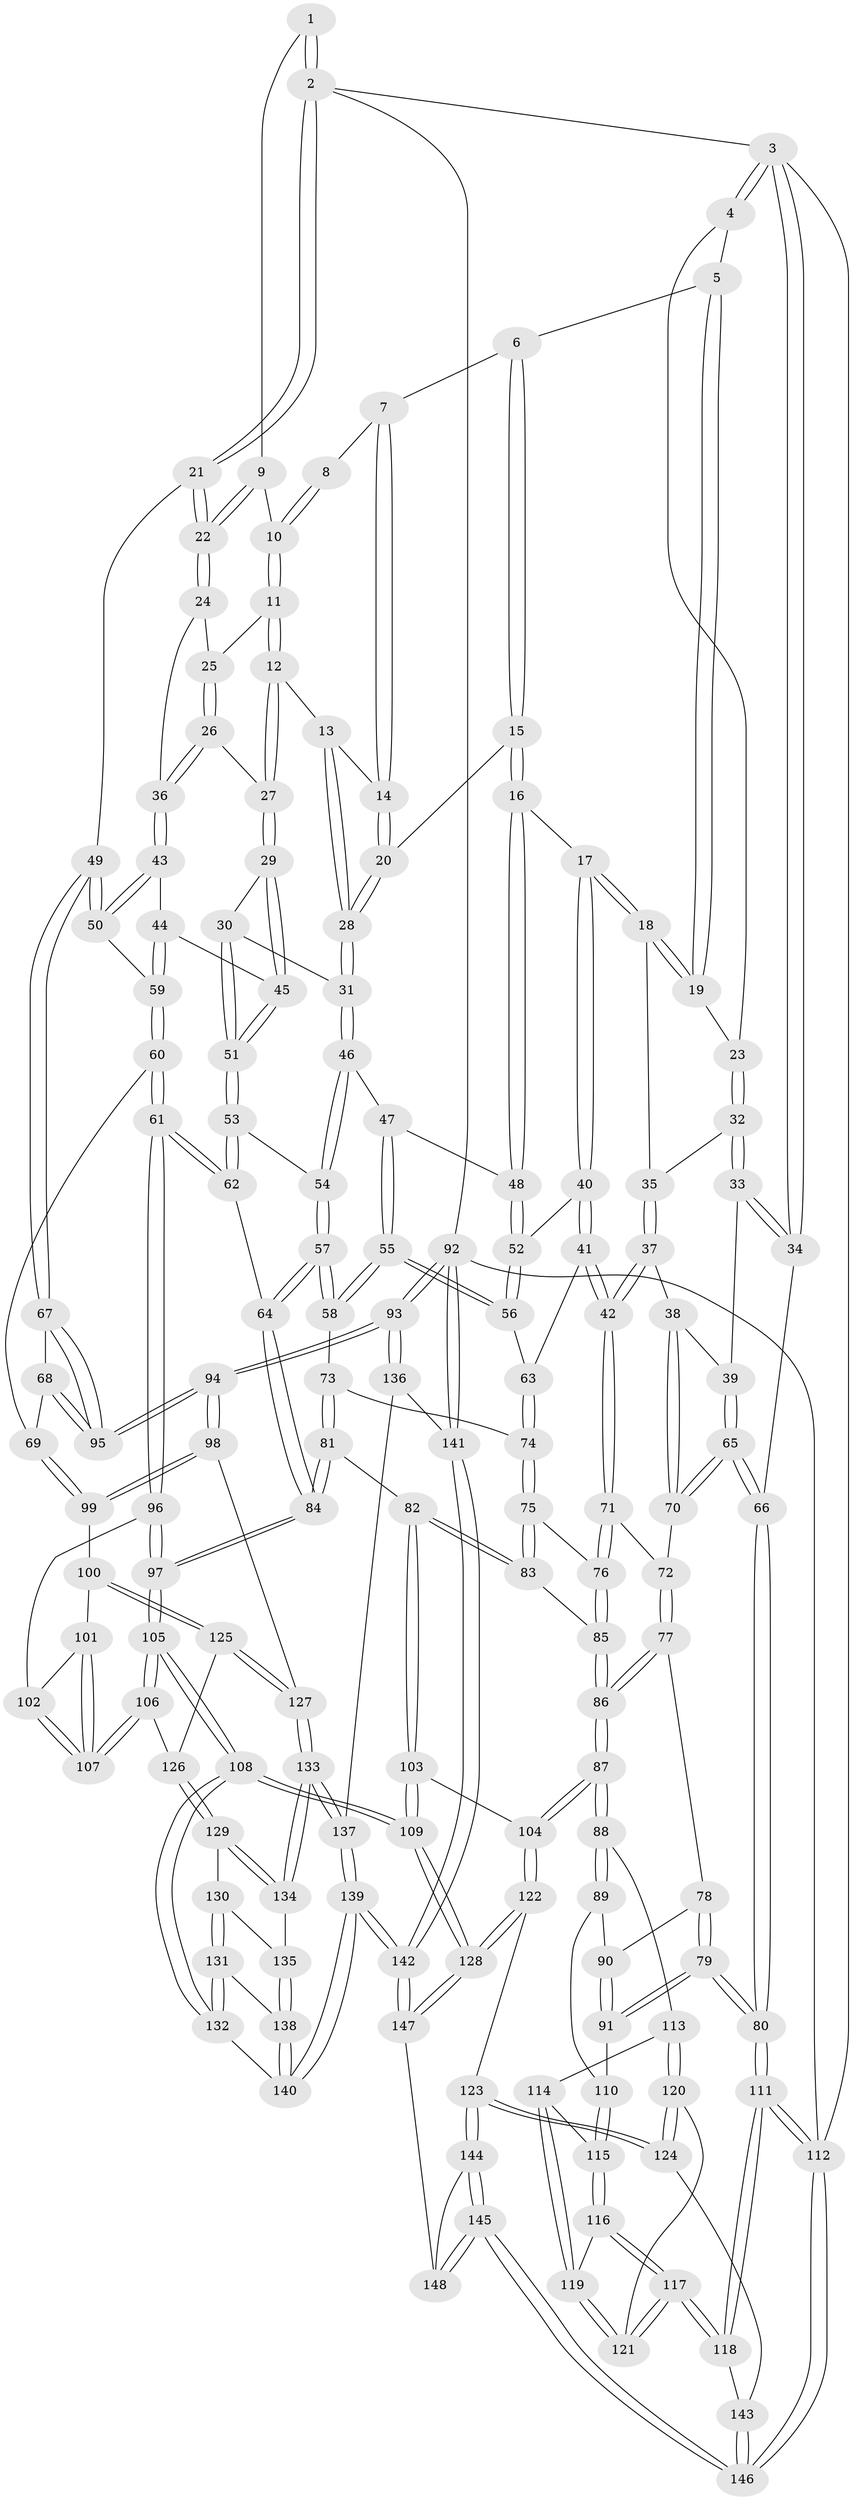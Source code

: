 // Generated by graph-tools (version 1.1) at 2025/27/03/09/25 03:27:14]
// undirected, 148 vertices, 367 edges
graph export_dot {
graph [start="1"]
  node [color=gray90,style=filled];
  1 [pos="+0.9433333434972008+0"];
  2 [pos="+1+0"];
  3 [pos="+0+0"];
  4 [pos="+0+0"];
  5 [pos="+0.2226734329828772+0"];
  6 [pos="+0.4818248305837678+0"];
  7 [pos="+0.6055526347019108+0"];
  8 [pos="+0.8262440612257513+0"];
  9 [pos="+0.9384313062148225+0.0635952282986715"];
  10 [pos="+0.8567563829458376+0.08118716817338989"];
  11 [pos="+0.8564334993020706+0.0815370272602018"];
  12 [pos="+0.8133612146120655+0.10771297283239331"];
  13 [pos="+0.7133104889449613+0.0693906858767207"];
  14 [pos="+0.6609981899461546+0"];
  15 [pos="+0.45062967949504473+0.15972099580010005"];
  16 [pos="+0.44394133253607354+0.16803215111787337"];
  17 [pos="+0.4020234822523635+0.18711850160107776"];
  18 [pos="+0.299692651387412+0.14185234026457"];
  19 [pos="+0.2849809722058481+0.10811725958036524"];
  20 [pos="+0.565564803731732+0.17040007877195096"];
  21 [pos="+1+0.1477541121196101"];
  22 [pos="+1+0.13397428147224236"];
  23 [pos="+0.12530863162567593+0.11152164913147318"];
  24 [pos="+0.9602397199710083+0.18284054545646958"];
  25 [pos="+0.9020575254665187+0.13726738280679612"];
  26 [pos="+0.8833020621979835+0.22721003131567352"];
  27 [pos="+0.818590231938239+0.21036122504471896"];
  28 [pos="+0.6525030701035+0.21287158081390592"];
  29 [pos="+0.800049668095666+0.22852961092178475"];
  30 [pos="+0.6749268872667316+0.224899535356631"];
  31 [pos="+0.6562135569237542+0.22162859569118887"];
  32 [pos="+0.1267021542319339+0.12818265480492244"];
  33 [pos="+0.07721948621017989+0.20446773261374535"];
  34 [pos="+0+0.2204661244528322"];
  35 [pos="+0.21518070680578444+0.19322190151670096"];
  36 [pos="+0.8959646500084452+0.23174404546376792"];
  37 [pos="+0.21174351700727334+0.3427121102799499"];
  38 [pos="+0.2099991018283894+0.34245604760457227"];
  39 [pos="+0.1363844651830619+0.32805943769664864"];
  40 [pos="+0.3431986000211658+0.30372883437566206"];
  41 [pos="+0.2765064138579549+0.37911360418192713"];
  42 [pos="+0.26765288084474403+0.38200854381644855"];
  43 [pos="+0.9223120906123117+0.29367723009440405"];
  44 [pos="+0.7980106198343461+0.3250622089764498"];
  45 [pos="+0.7969296785129245+0.3249836895725574"];
  46 [pos="+0.6403512975961262+0.26924508168830813"];
  47 [pos="+0.5759916980251019+0.30195338272144"];
  48 [pos="+0.49782638833585824+0.2651741013553342"];
  49 [pos="+1+0.36080978084334114"];
  50 [pos="+0.9778182740426444+0.354975938718503"];
  51 [pos="+0.776504458995823+0.35198789000002273"];
  52 [pos="+0.47948633183390865+0.34468083171527547"];
  53 [pos="+0.7735050872285096+0.3576575642811967"];
  54 [pos="+0.6730650217692414+0.34241455838668744"];
  55 [pos="+0.5436209611195002+0.42165921857594696"];
  56 [pos="+0.49216480106072985+0.3768004599741757"];
  57 [pos="+0.6091874875272203+0.4652014221058781"];
  58 [pos="+0.5523836540794513+0.44374226601919153"];
  59 [pos="+0.9386152517036459+0.3806975442870428"];
  60 [pos="+0.8118274449600286+0.5215246420273066"];
  61 [pos="+0.8114217990750636+0.5214834551613949"];
  62 [pos="+0.8016586580595352+0.5154999116065683"];
  63 [pos="+0.33831576409450725+0.4056292202948525"];
  64 [pos="+0.6499916275184339+0.5095704977056927"];
  65 [pos="+0+0.4518377877199973"];
  66 [pos="+0+0.45542067084715787"];
  67 [pos="+1+0.39602923219071523"];
  68 [pos="+0.8787683325863298+0.5315700226961708"];
  69 [pos="+0.8163765895229793+0.5244662817573538"];
  70 [pos="+0.07845255157168292+0.47753763943796773"];
  71 [pos="+0.25688724473533014+0.4262028181660438"];
  72 [pos="+0.13950245841762313+0.4921159574390023"];
  73 [pos="+0.5036801467108112+0.47460756598959014"];
  74 [pos="+0.4276061238239055+0.47651432562278134"];
  75 [pos="+0.4047545070225668+0.5330391323790279"];
  76 [pos="+0.27384791025117106+0.5523363344806297"];
  77 [pos="+0.13319810137946644+0.5360654279968272"];
  78 [pos="+0.10830985336153501+0.5655705831377729"];
  79 [pos="+0+0.550432640346508"];
  80 [pos="+0+0.5312960583735938"];
  81 [pos="+0.47547599928544154+0.6239091254844672"];
  82 [pos="+0.45311704033972516+0.6264918033131989"];
  83 [pos="+0.4394614201882331+0.6115338797006653"];
  84 [pos="+0.5800612839945506+0.6665667468152587"];
  85 [pos="+0.27283021929399015+0.5587011926168867"];
  86 [pos="+0.2551001069560282+0.6031084047457841"];
  87 [pos="+0.2433846596728319+0.6580189985595823"];
  88 [pos="+0.20672968868621938+0.6619912895363054"];
  89 [pos="+0.16992058073221258+0.6411539167733082"];
  90 [pos="+0.14320411756961954+0.6158317871948795"];
  91 [pos="+0+0.6148836923497086"];
  92 [pos="+1+1"];
  93 [pos="+1+1"];
  94 [pos="+1+0.7304454882730663"];
  95 [pos="+1+0.7088600567845503"];
  96 [pos="+0.7770797640821273+0.6054401000678841"];
  97 [pos="+0.5901982950994309+0.6928589567787358"];
  98 [pos="+1+0.7402046265547743"];
  99 [pos="+0.9054900315415498+0.6915692999222102"];
  100 [pos="+0.8366694029743051+0.7242931019786957"];
  101 [pos="+0.8332627004809326+0.7234721349294437"];
  102 [pos="+0.7704397217162274+0.6381049770839751"];
  103 [pos="+0.3847779435124787+0.6955349234653307"];
  104 [pos="+0.28328285055788216+0.7080463128938486"];
  105 [pos="+0.609189213409948+0.77023622659966"];
  106 [pos="+0.7121920254560663+0.7450696856371342"];
  107 [pos="+0.7192495657269152+0.7387429083607199"];
  108 [pos="+0.5644841143275323+0.8823773532293997"];
  109 [pos="+0.5514842806852213+0.9001321437197014"];
  110 [pos="+0.004248240656187057+0.6478473841345017"];
  111 [pos="+0+0.9948498491306679"];
  112 [pos="+0+1"];
  113 [pos="+0.16885151432172127+0.6895571808542273"];
  114 [pos="+0.1219127444093247+0.7126752982233632"];
  115 [pos="+0.05154412796889028+0.7038470593200327"];
  116 [pos="+0.03983966564984862+0.7727006686521989"];
  117 [pos="+0+0.9015995712098446"];
  118 [pos="+0+0.9131605784446765"];
  119 [pos="+0.1084487995769981+0.8069405565972284"];
  120 [pos="+0.14813526692982007+0.8487311161166964"];
  121 [pos="+0.12039892407624833+0.8269710567065212"];
  122 [pos="+0.27635935225928104+0.8171867109113596"];
  123 [pos="+0.23492937099222386+0.8595639775409795"];
  124 [pos="+0.16429303473838505+0.8660809136495633"];
  125 [pos="+0.8291770462696949+0.7864292366181134"];
  126 [pos="+0.7911476525165564+0.8039626732949969"];
  127 [pos="+0.9013799925934269+0.8231937885871075"];
  128 [pos="+0.5415367285861336+0.92569574098993"];
  129 [pos="+0.7911953492756697+0.8075994565336919"];
  130 [pos="+0.7690138781470961+0.8458273532752997"];
  131 [pos="+0.7360491517437195+0.8739319194834076"];
  132 [pos="+0.7292517602370611+0.8761268173764933"];
  133 [pos="+0.8855179245068275+0.8647790829855915"];
  134 [pos="+0.8291861495024465+0.8610129219161504"];
  135 [pos="+0.811469884035497+0.8742357695527156"];
  136 [pos="+0.8867037444111351+0.8669508464272013"];
  137 [pos="+0.8856765510456351+0.8655491787015865"];
  138 [pos="+0.8001870285318655+0.8906518814991883"];
  139 [pos="+0.8107967256919449+0.9636086937741807"];
  140 [pos="+0.8100965322867963+0.9617246901545966"];
  141 [pos="+0.9538564711826899+1"];
  142 [pos="+0.7954915331861514+1"];
  143 [pos="+0.15346603835570802+0.8803145357496689"];
  144 [pos="+0.23713757723675793+0.8668923369179715"];
  145 [pos="+0.21667314341223703+1"];
  146 [pos="+0+1"];
  147 [pos="+0.5396149042160492+1"];
  148 [pos="+0.49947417086688417+1"];
  1 -- 2;
  1 -- 2;
  1 -- 9;
  2 -- 3;
  2 -- 21;
  2 -- 21;
  2 -- 92;
  3 -- 4;
  3 -- 4;
  3 -- 34;
  3 -- 34;
  3 -- 112;
  4 -- 5;
  4 -- 23;
  5 -- 6;
  5 -- 19;
  5 -- 19;
  6 -- 7;
  6 -- 15;
  6 -- 15;
  7 -- 8;
  7 -- 14;
  7 -- 14;
  8 -- 10;
  8 -- 10;
  9 -- 10;
  9 -- 22;
  9 -- 22;
  10 -- 11;
  10 -- 11;
  11 -- 12;
  11 -- 12;
  11 -- 25;
  12 -- 13;
  12 -- 27;
  12 -- 27;
  13 -- 14;
  13 -- 28;
  13 -- 28;
  14 -- 20;
  14 -- 20;
  15 -- 16;
  15 -- 16;
  15 -- 20;
  16 -- 17;
  16 -- 48;
  16 -- 48;
  17 -- 18;
  17 -- 18;
  17 -- 40;
  17 -- 40;
  18 -- 19;
  18 -- 19;
  18 -- 35;
  19 -- 23;
  20 -- 28;
  20 -- 28;
  21 -- 22;
  21 -- 22;
  21 -- 49;
  22 -- 24;
  22 -- 24;
  23 -- 32;
  23 -- 32;
  24 -- 25;
  24 -- 36;
  25 -- 26;
  25 -- 26;
  26 -- 27;
  26 -- 36;
  26 -- 36;
  27 -- 29;
  27 -- 29;
  28 -- 31;
  28 -- 31;
  29 -- 30;
  29 -- 45;
  29 -- 45;
  30 -- 31;
  30 -- 51;
  30 -- 51;
  31 -- 46;
  31 -- 46;
  32 -- 33;
  32 -- 33;
  32 -- 35;
  33 -- 34;
  33 -- 34;
  33 -- 39;
  34 -- 66;
  35 -- 37;
  35 -- 37;
  36 -- 43;
  36 -- 43;
  37 -- 38;
  37 -- 42;
  37 -- 42;
  38 -- 39;
  38 -- 70;
  38 -- 70;
  39 -- 65;
  39 -- 65;
  40 -- 41;
  40 -- 41;
  40 -- 52;
  41 -- 42;
  41 -- 42;
  41 -- 63;
  42 -- 71;
  42 -- 71;
  43 -- 44;
  43 -- 50;
  43 -- 50;
  44 -- 45;
  44 -- 59;
  44 -- 59;
  45 -- 51;
  45 -- 51;
  46 -- 47;
  46 -- 54;
  46 -- 54;
  47 -- 48;
  47 -- 55;
  47 -- 55;
  48 -- 52;
  48 -- 52;
  49 -- 50;
  49 -- 50;
  49 -- 67;
  49 -- 67;
  50 -- 59;
  51 -- 53;
  51 -- 53;
  52 -- 56;
  52 -- 56;
  53 -- 54;
  53 -- 62;
  53 -- 62;
  54 -- 57;
  54 -- 57;
  55 -- 56;
  55 -- 56;
  55 -- 58;
  55 -- 58;
  56 -- 63;
  57 -- 58;
  57 -- 58;
  57 -- 64;
  57 -- 64;
  58 -- 73;
  59 -- 60;
  59 -- 60;
  60 -- 61;
  60 -- 61;
  60 -- 69;
  61 -- 62;
  61 -- 62;
  61 -- 96;
  61 -- 96;
  62 -- 64;
  63 -- 74;
  63 -- 74;
  64 -- 84;
  64 -- 84;
  65 -- 66;
  65 -- 66;
  65 -- 70;
  65 -- 70;
  66 -- 80;
  66 -- 80;
  67 -- 68;
  67 -- 95;
  67 -- 95;
  68 -- 69;
  68 -- 95;
  68 -- 95;
  69 -- 99;
  69 -- 99;
  70 -- 72;
  71 -- 72;
  71 -- 76;
  71 -- 76;
  72 -- 77;
  72 -- 77;
  73 -- 74;
  73 -- 81;
  73 -- 81;
  74 -- 75;
  74 -- 75;
  75 -- 76;
  75 -- 83;
  75 -- 83;
  76 -- 85;
  76 -- 85;
  77 -- 78;
  77 -- 86;
  77 -- 86;
  78 -- 79;
  78 -- 79;
  78 -- 90;
  79 -- 80;
  79 -- 80;
  79 -- 91;
  79 -- 91;
  80 -- 111;
  80 -- 111;
  81 -- 82;
  81 -- 84;
  81 -- 84;
  82 -- 83;
  82 -- 83;
  82 -- 103;
  82 -- 103;
  83 -- 85;
  84 -- 97;
  84 -- 97;
  85 -- 86;
  85 -- 86;
  86 -- 87;
  86 -- 87;
  87 -- 88;
  87 -- 88;
  87 -- 104;
  87 -- 104;
  88 -- 89;
  88 -- 89;
  88 -- 113;
  89 -- 90;
  89 -- 110;
  90 -- 91;
  90 -- 91;
  91 -- 110;
  92 -- 93;
  92 -- 93;
  92 -- 141;
  92 -- 141;
  92 -- 112;
  93 -- 94;
  93 -- 94;
  93 -- 136;
  93 -- 136;
  94 -- 95;
  94 -- 95;
  94 -- 98;
  94 -- 98;
  96 -- 97;
  96 -- 97;
  96 -- 102;
  97 -- 105;
  97 -- 105;
  98 -- 99;
  98 -- 99;
  98 -- 127;
  99 -- 100;
  100 -- 101;
  100 -- 125;
  100 -- 125;
  101 -- 102;
  101 -- 107;
  101 -- 107;
  102 -- 107;
  102 -- 107;
  103 -- 104;
  103 -- 109;
  103 -- 109;
  104 -- 122;
  104 -- 122;
  105 -- 106;
  105 -- 106;
  105 -- 108;
  105 -- 108;
  106 -- 107;
  106 -- 107;
  106 -- 126;
  108 -- 109;
  108 -- 109;
  108 -- 132;
  108 -- 132;
  109 -- 128;
  109 -- 128;
  110 -- 115;
  110 -- 115;
  111 -- 112;
  111 -- 112;
  111 -- 118;
  111 -- 118;
  112 -- 146;
  112 -- 146;
  113 -- 114;
  113 -- 120;
  113 -- 120;
  114 -- 115;
  114 -- 119;
  114 -- 119;
  115 -- 116;
  115 -- 116;
  116 -- 117;
  116 -- 117;
  116 -- 119;
  117 -- 118;
  117 -- 118;
  117 -- 121;
  117 -- 121;
  118 -- 143;
  119 -- 121;
  119 -- 121;
  120 -- 121;
  120 -- 124;
  120 -- 124;
  122 -- 123;
  122 -- 128;
  122 -- 128;
  123 -- 124;
  123 -- 124;
  123 -- 144;
  123 -- 144;
  124 -- 143;
  125 -- 126;
  125 -- 127;
  125 -- 127;
  126 -- 129;
  126 -- 129;
  127 -- 133;
  127 -- 133;
  128 -- 147;
  128 -- 147;
  129 -- 130;
  129 -- 134;
  129 -- 134;
  130 -- 131;
  130 -- 131;
  130 -- 135;
  131 -- 132;
  131 -- 132;
  131 -- 138;
  132 -- 140;
  133 -- 134;
  133 -- 134;
  133 -- 137;
  133 -- 137;
  134 -- 135;
  135 -- 138;
  135 -- 138;
  136 -- 137;
  136 -- 141;
  137 -- 139;
  137 -- 139;
  138 -- 140;
  138 -- 140;
  139 -- 140;
  139 -- 140;
  139 -- 142;
  139 -- 142;
  141 -- 142;
  141 -- 142;
  142 -- 147;
  142 -- 147;
  143 -- 146;
  143 -- 146;
  144 -- 145;
  144 -- 145;
  144 -- 148;
  145 -- 146;
  145 -- 146;
  145 -- 148;
  145 -- 148;
  147 -- 148;
}
